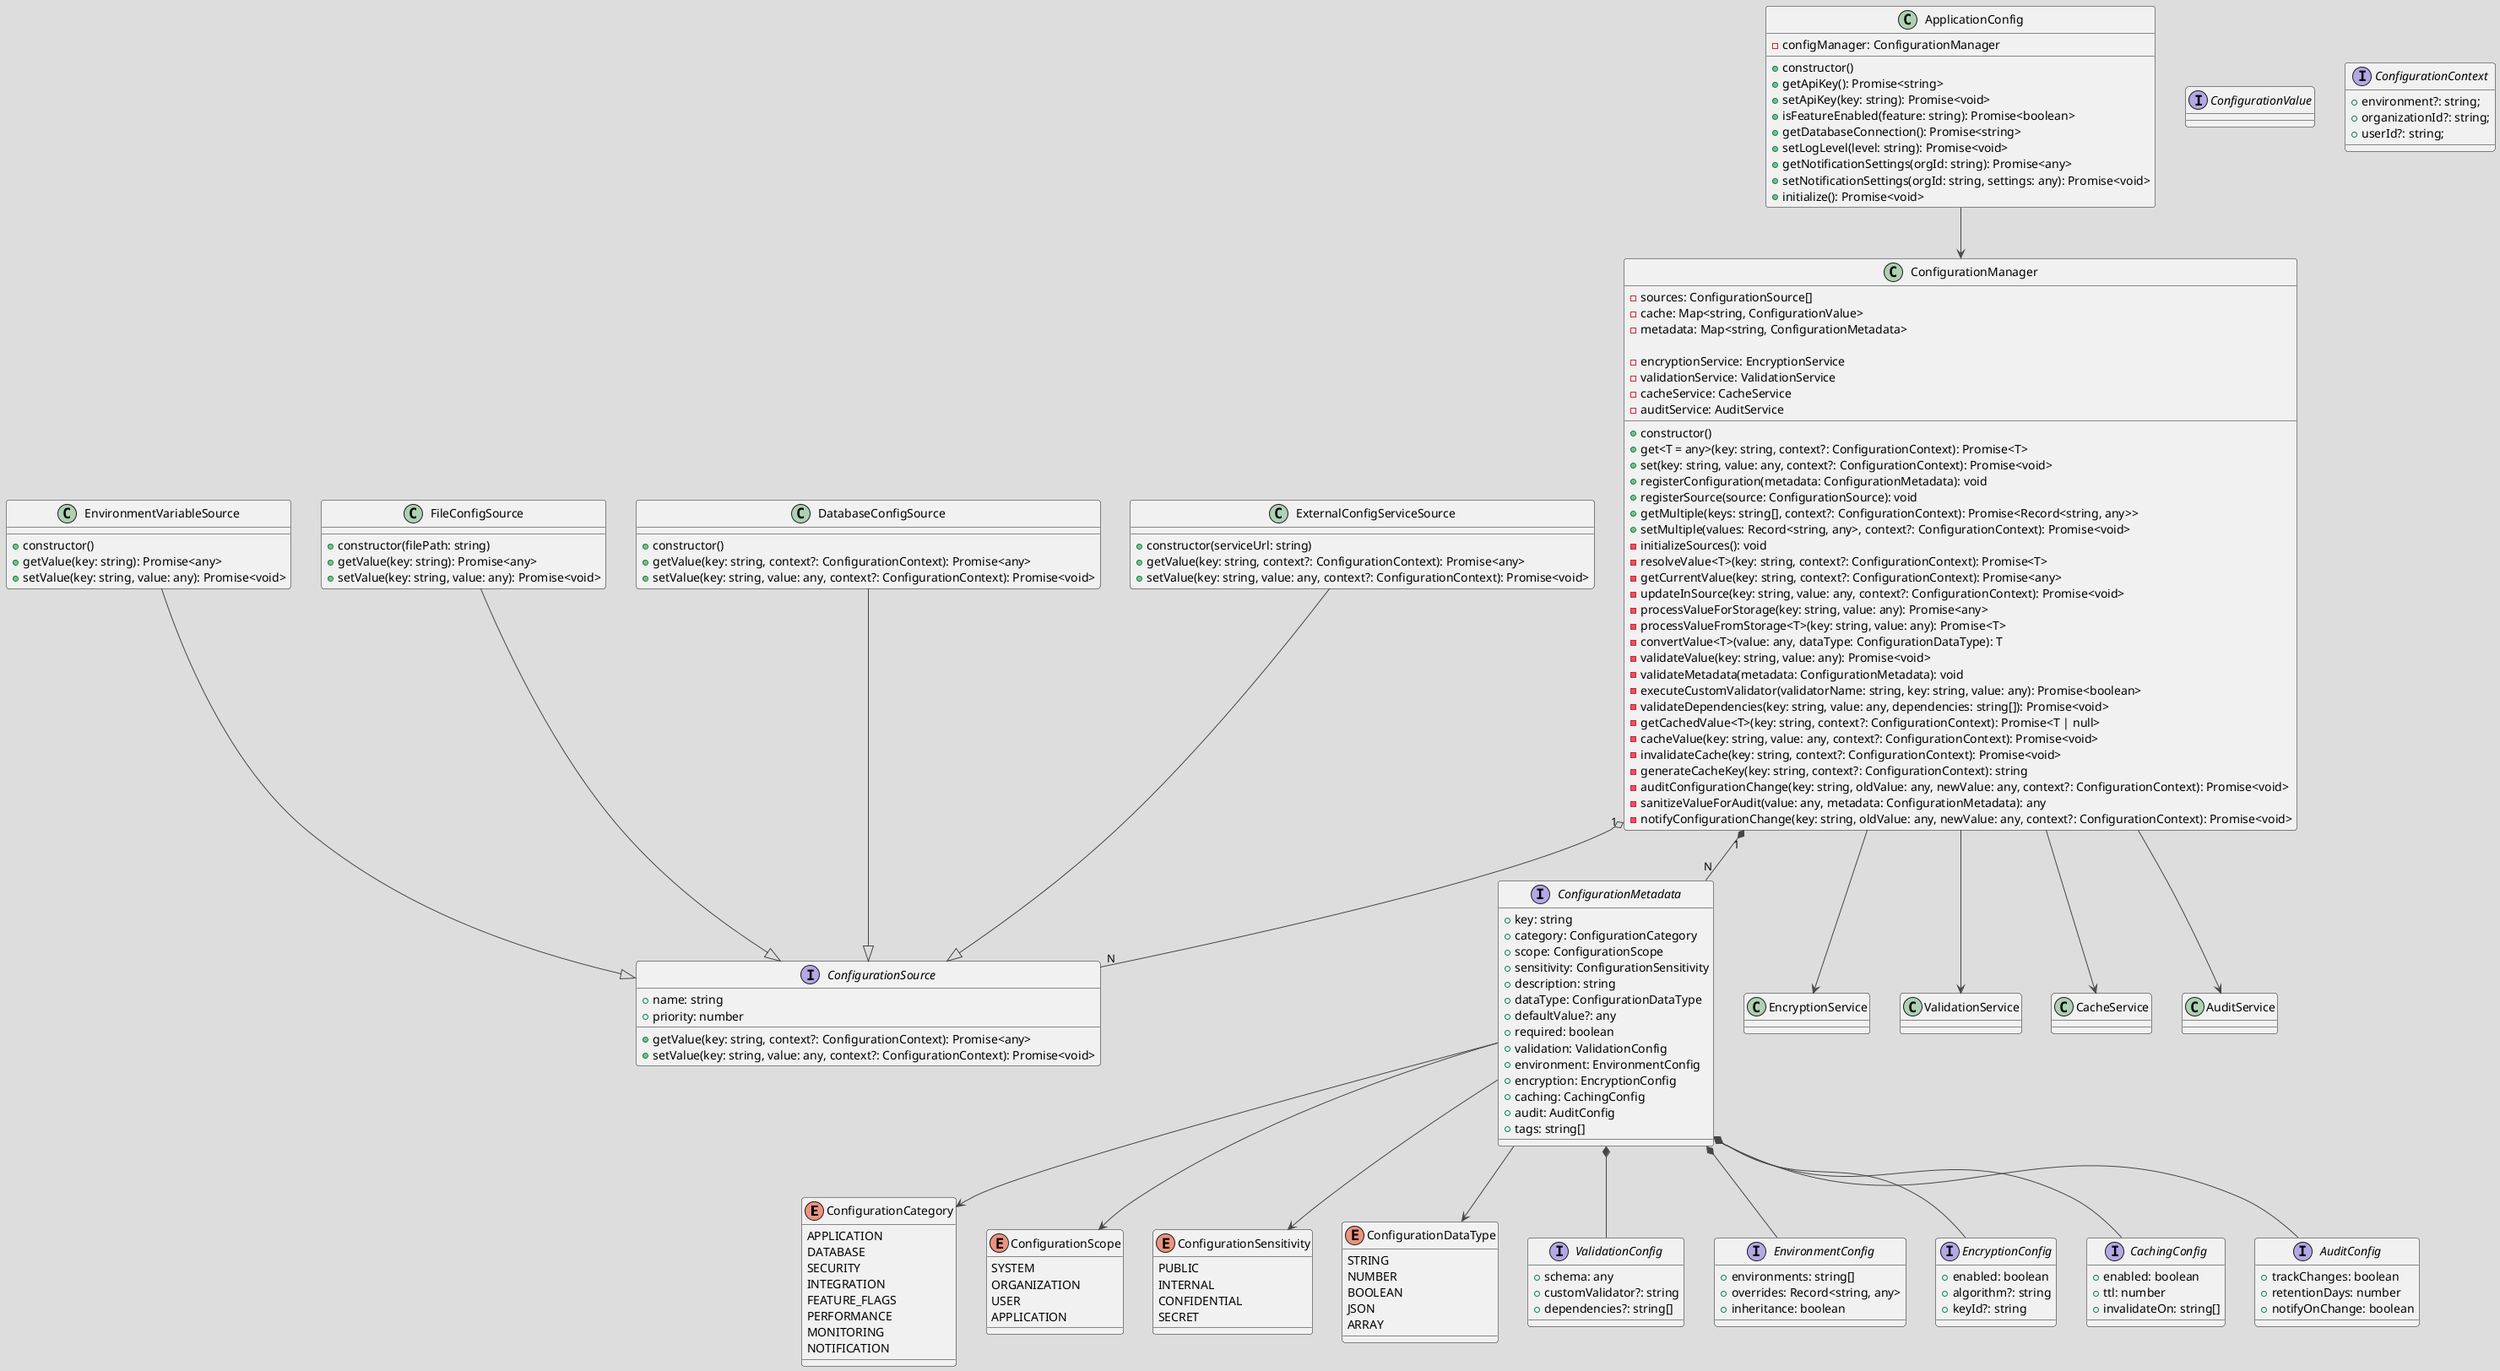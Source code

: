 @startuml
!theme toy

' Enums
enum ConfigurationCategory {
    APPLICATION
    DATABASE
    SECURITY
    INTEGRATION
    FEATURE_FLAGS
    PERFORMANCE
    MONITORING
    NOTIFICATION
}

enum ConfigurationScope {
    SYSTEM
    ORGANIZATION
    USER
    APPLICATION
}

enum ConfigurationSensitivity {
    PUBLIC
    INTERNAL
    CONFIDENTIAL
    SECRET
}

enum ConfigurationDataType {
    STRING
    NUMBER
    BOOLEAN
    JSON
    ARRAY
}

' Interfaces/Types
interface ConfigurationMetadata {
    +key: string
    +category: ConfigurationCategory
    +scope: ConfigurationScope
    +sensitivity: ConfigurationSensitivity
    +description: string
    +dataType: ConfigurationDataType
    +defaultValue?: any
    +required: boolean
    +validation: ValidationConfig
    +environment: EnvironmentConfig
    +encryption: EncryptionConfig
    +caching: CachingConfig
    +audit: AuditConfig
    +tags: string[]
}

interface ValidationConfig {
    +schema: any
    +customValidator?: string
    +dependencies?: string[]
}

interface EnvironmentConfig {
    +environments: string[]
    +overrides: Record<string, any>
    +inheritance: boolean
}

interface EncryptionConfig {
    +enabled: boolean
    +algorithm?: string
    +keyId?: string
}

interface CachingConfig {
    +enabled: boolean
    +ttl: number
    +invalidateOn: string[]
}

interface AuditConfig {
    +trackChanges: boolean
    +retentionDays: number
    +notifyOnChange: boolean
}

interface ConfigurationValue
interface ConfigurationSource {
    +name: string
    +priority: number
    +getValue(key: string, context?: ConfigurationContext): Promise<any>
    +setValue(key: string, value: any, context?: ConfigurationContext): Promise<void>
}
interface ConfigurationContext {
    +environment?: string;
    +organizationId?: string;
    +userId?: string;
}

class EncryptionService
class ValidationService
class CacheService
class AuditService

' ConfigurationManager Class
class ConfigurationManager {
    -sources: ConfigurationSource[]
    -cache: Map<string, ConfigurationValue>
    -metadata: Map<string, ConfigurationMetadata>
    
    -encryptionService: EncryptionService
    -validationService: ValidationService
    -cacheService: CacheService
    -auditService: AuditService

    +constructor()
    +get<T = any>(key: string, context?: ConfigurationContext): Promise<T>
    +set(key: string, value: any, context?: ConfigurationContext): Promise<void>
    +registerConfiguration(metadata: ConfigurationMetadata): void
    +registerSource(source: ConfigurationSource): void
    +getMultiple(keys: string[], context?: ConfigurationContext): Promise<Record<string, any>>
    +setMultiple(values: Record<string, any>, context?: ConfigurationContext): Promise<void>
    -initializeSources(): void
    -resolveValue<T>(key: string, context?: ConfigurationContext): Promise<T>
    -getCurrentValue(key: string, context?: ConfigurationContext): Promise<any>
    -updateInSource(key: string, value: any, context?: ConfigurationContext): Promise<void>
    -processValueForStorage(key: string, value: any): Promise<any>
    -processValueFromStorage<T>(key: string, value: any): Promise<T>
    -convertValue<T>(value: any, dataType: ConfigurationDataType): T
    -validateValue(key: string, value: any): Promise<void>
    -validateMetadata(metadata: ConfigurationMetadata): void
    -executeCustomValidator(validatorName: string, key: string, value: any): Promise<boolean>
    -validateDependencies(key: string, value: any, dependencies: string[]): Promise<void>
    -getCachedValue<T>(key: string, context?: ConfigurationContext): Promise<T | null>
    -cacheValue(key: string, value: any, context?: ConfigurationContext): Promise<void>
    -invalidateCache(key: string, context?: ConfigurationContext): Promise<void>
    -generateCacheKey(key: string, context?: ConfigurationContext): string
    -auditConfigurationChange(key: string, oldValue: any, newValue: any, context?: ConfigurationContext): Promise<void>
    -sanitizeValueForAudit(value: any, metadata: ConfigurationMetadata): any
    -notifyConfigurationChange(key: string, oldValue: any, newValue: any, context?: ConfigurationContext): Promise<void>
}

' Configuration Source Implementations
class EnvironmentVariableSource {
    +constructor()
    +getValue(key: string): Promise<any>
    +setValue(key: string, value: any): Promise<void>
}

class FileConfigSource {
    +constructor(filePath: string)
    +getValue(key: string): Promise<any>
    +setValue(key: string, value: any): Promise<void>
}

class DatabaseConfigSource {
    +constructor()
    +getValue(key: string, context?: ConfigurationContext): Promise<any>
    +setValue(key: string, value: any, context?: ConfigurationContext): Promise<void>
}

class ExternalConfigServiceSource {
    +constructor(serviceUrl: string)
    +getValue(key: string, context?: ConfigurationContext): Promise<any>
    +setValue(key: string, value: any, context?: ConfigurationContext): Promise<void>
}

' Application Configuration Example

class ApplicationConfig {
    -configManager: ConfigurationManager
    +constructor()
    +getApiKey(): Promise<string>
    +setApiKey(key: string): Promise<void>
    +isFeatureEnabled(feature: string): Promise<boolean>
    +getDatabaseConnection(): Promise<string>
    +setLogLevel(level: string): Promise<void>
    +getNotificationSettings(orgId: string): Promise<any>
    +setNotificationSettings(orgId: string, settings: any): Promise<void>
    +initialize(): Promise<void>
}

' Relationships

ConfigurationManager "1" o-- "N" ConfigurationSource
ConfigurationManager --> EncryptionService
ConfigurationManager --> ValidationService
ConfigurationManager --> CacheService
ConfigurationManager --> AuditService
ConfigurationManager "1" *-- "N" ConfigurationMetadata


ConfigurationMetadata --> ConfigurationCategory
ConfigurationMetadata --> ConfigurationScope
ConfigurationMetadata --> ConfigurationSensitivity
ConfigurationMetadata --> ConfigurationDataType
ConfigurationMetadata *-- ValidationConfig
ConfigurationMetadata *-- EnvironmentConfig
ConfigurationMetadata *-- EncryptionConfig
ConfigurationMetadata *-- CachingConfig
ConfigurationMetadata *-- AuditConfig

EnvironmentVariableSource --|> ConfigurationSource
FileConfigSource --|> ConfigurationSource
DatabaseConfigSource --|> ConfigurationSource
ExternalConfigServiceSource --|> ConfigurationSource

ApplicationConfig --> ConfigurationManager

@enduml